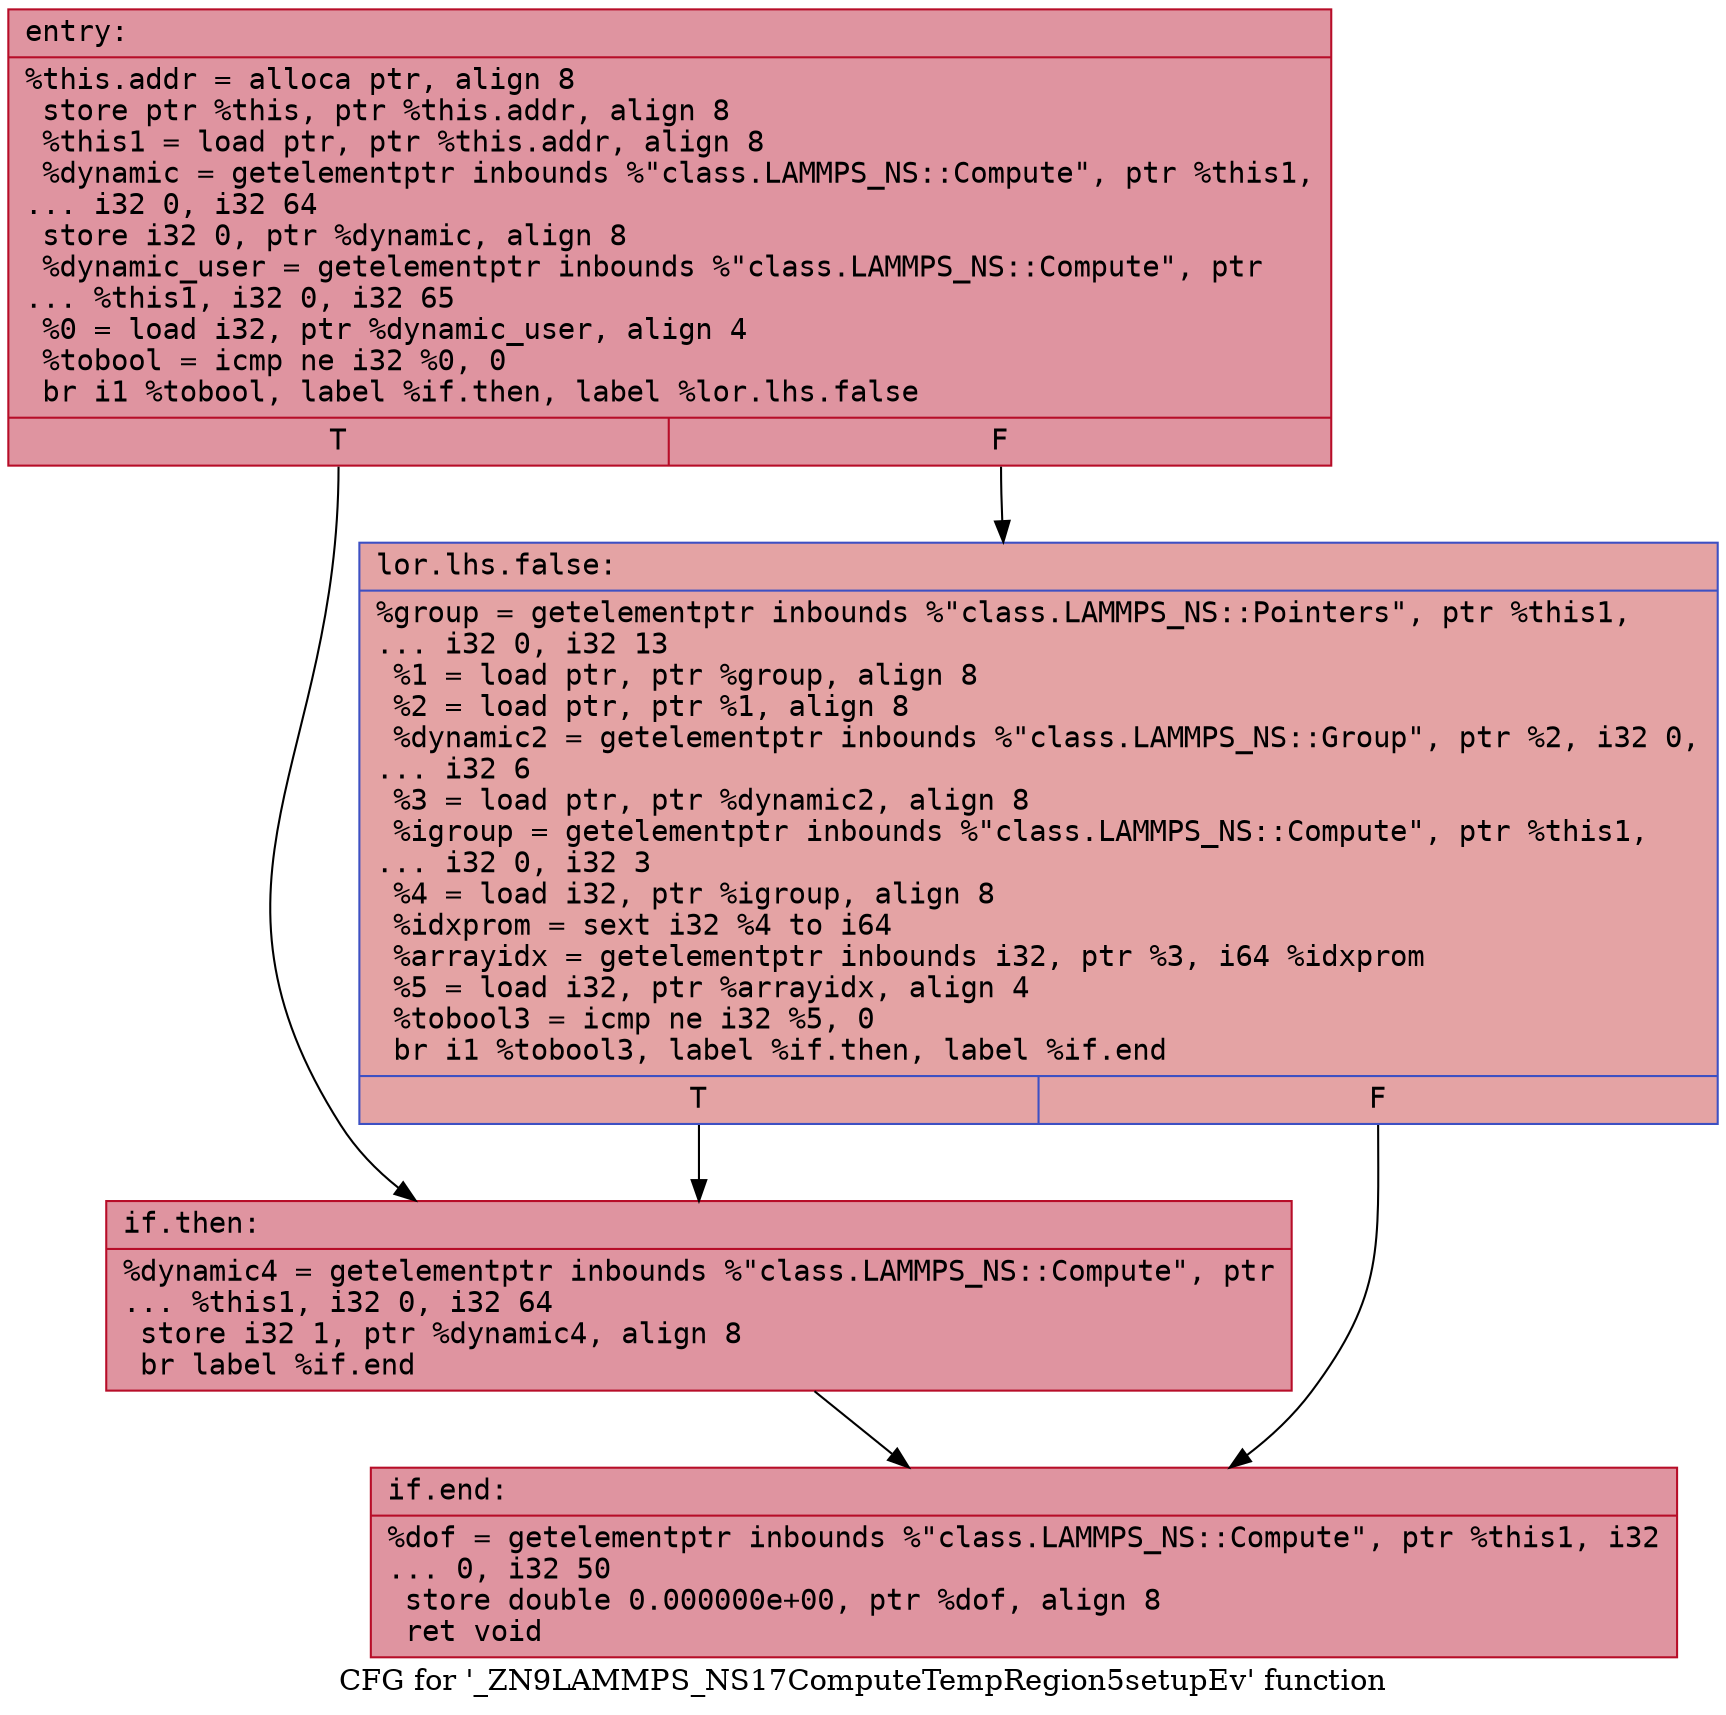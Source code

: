 digraph "CFG for '_ZN9LAMMPS_NS17ComputeTempRegion5setupEv' function" {
	label="CFG for '_ZN9LAMMPS_NS17ComputeTempRegion5setupEv' function";

	Node0x563e8ba21da0 [shape=record,color="#b70d28ff", style=filled, fillcolor="#b70d2870" fontname="Courier",label="{entry:\l|  %this.addr = alloca ptr, align 8\l  store ptr %this, ptr %this.addr, align 8\l  %this1 = load ptr, ptr %this.addr, align 8\l  %dynamic = getelementptr inbounds %\"class.LAMMPS_NS::Compute\", ptr %this1,\l... i32 0, i32 64\l  store i32 0, ptr %dynamic, align 8\l  %dynamic_user = getelementptr inbounds %\"class.LAMMPS_NS::Compute\", ptr\l... %this1, i32 0, i32 65\l  %0 = load i32, ptr %dynamic_user, align 4\l  %tobool = icmp ne i32 %0, 0\l  br i1 %tobool, label %if.then, label %lor.lhs.false\l|{<s0>T|<s1>F}}"];
	Node0x563e8ba21da0:s0 -> Node0x563e8ba22340[tooltip="entry -> if.then\nProbability 62.50%" ];
	Node0x563e8ba21da0:s1 -> Node0x563e8ba223b0[tooltip="entry -> lor.lhs.false\nProbability 37.50%" ];
	Node0x563e8ba223b0 [shape=record,color="#3d50c3ff", style=filled, fillcolor="#c32e3170" fontname="Courier",label="{lor.lhs.false:\l|  %group = getelementptr inbounds %\"class.LAMMPS_NS::Pointers\", ptr %this1,\l... i32 0, i32 13\l  %1 = load ptr, ptr %group, align 8\l  %2 = load ptr, ptr %1, align 8\l  %dynamic2 = getelementptr inbounds %\"class.LAMMPS_NS::Group\", ptr %2, i32 0,\l... i32 6\l  %3 = load ptr, ptr %dynamic2, align 8\l  %igroup = getelementptr inbounds %\"class.LAMMPS_NS::Compute\", ptr %this1,\l... i32 0, i32 3\l  %4 = load i32, ptr %igroup, align 8\l  %idxprom = sext i32 %4 to i64\l  %arrayidx = getelementptr inbounds i32, ptr %3, i64 %idxprom\l  %5 = load i32, ptr %arrayidx, align 4\l  %tobool3 = icmp ne i32 %5, 0\l  br i1 %tobool3, label %if.then, label %if.end\l|{<s0>T|<s1>F}}"];
	Node0x563e8ba223b0:s0 -> Node0x563e8ba22340[tooltip="lor.lhs.false -> if.then\nProbability 62.50%" ];
	Node0x563e8ba223b0:s1 -> Node0x563e8ba22cf0[tooltip="lor.lhs.false -> if.end\nProbability 37.50%" ];
	Node0x563e8ba22340 [shape=record,color="#b70d28ff", style=filled, fillcolor="#b70d2870" fontname="Courier",label="{if.then:\l|  %dynamic4 = getelementptr inbounds %\"class.LAMMPS_NS::Compute\", ptr\l... %this1, i32 0, i32 64\l  store i32 1, ptr %dynamic4, align 8\l  br label %if.end\l}"];
	Node0x563e8ba22340 -> Node0x563e8ba22cf0[tooltip="if.then -> if.end\nProbability 100.00%" ];
	Node0x563e8ba22cf0 [shape=record,color="#b70d28ff", style=filled, fillcolor="#b70d2870" fontname="Courier",label="{if.end:\l|  %dof = getelementptr inbounds %\"class.LAMMPS_NS::Compute\", ptr %this1, i32\l... 0, i32 50\l  store double 0.000000e+00, ptr %dof, align 8\l  ret void\l}"];
}
